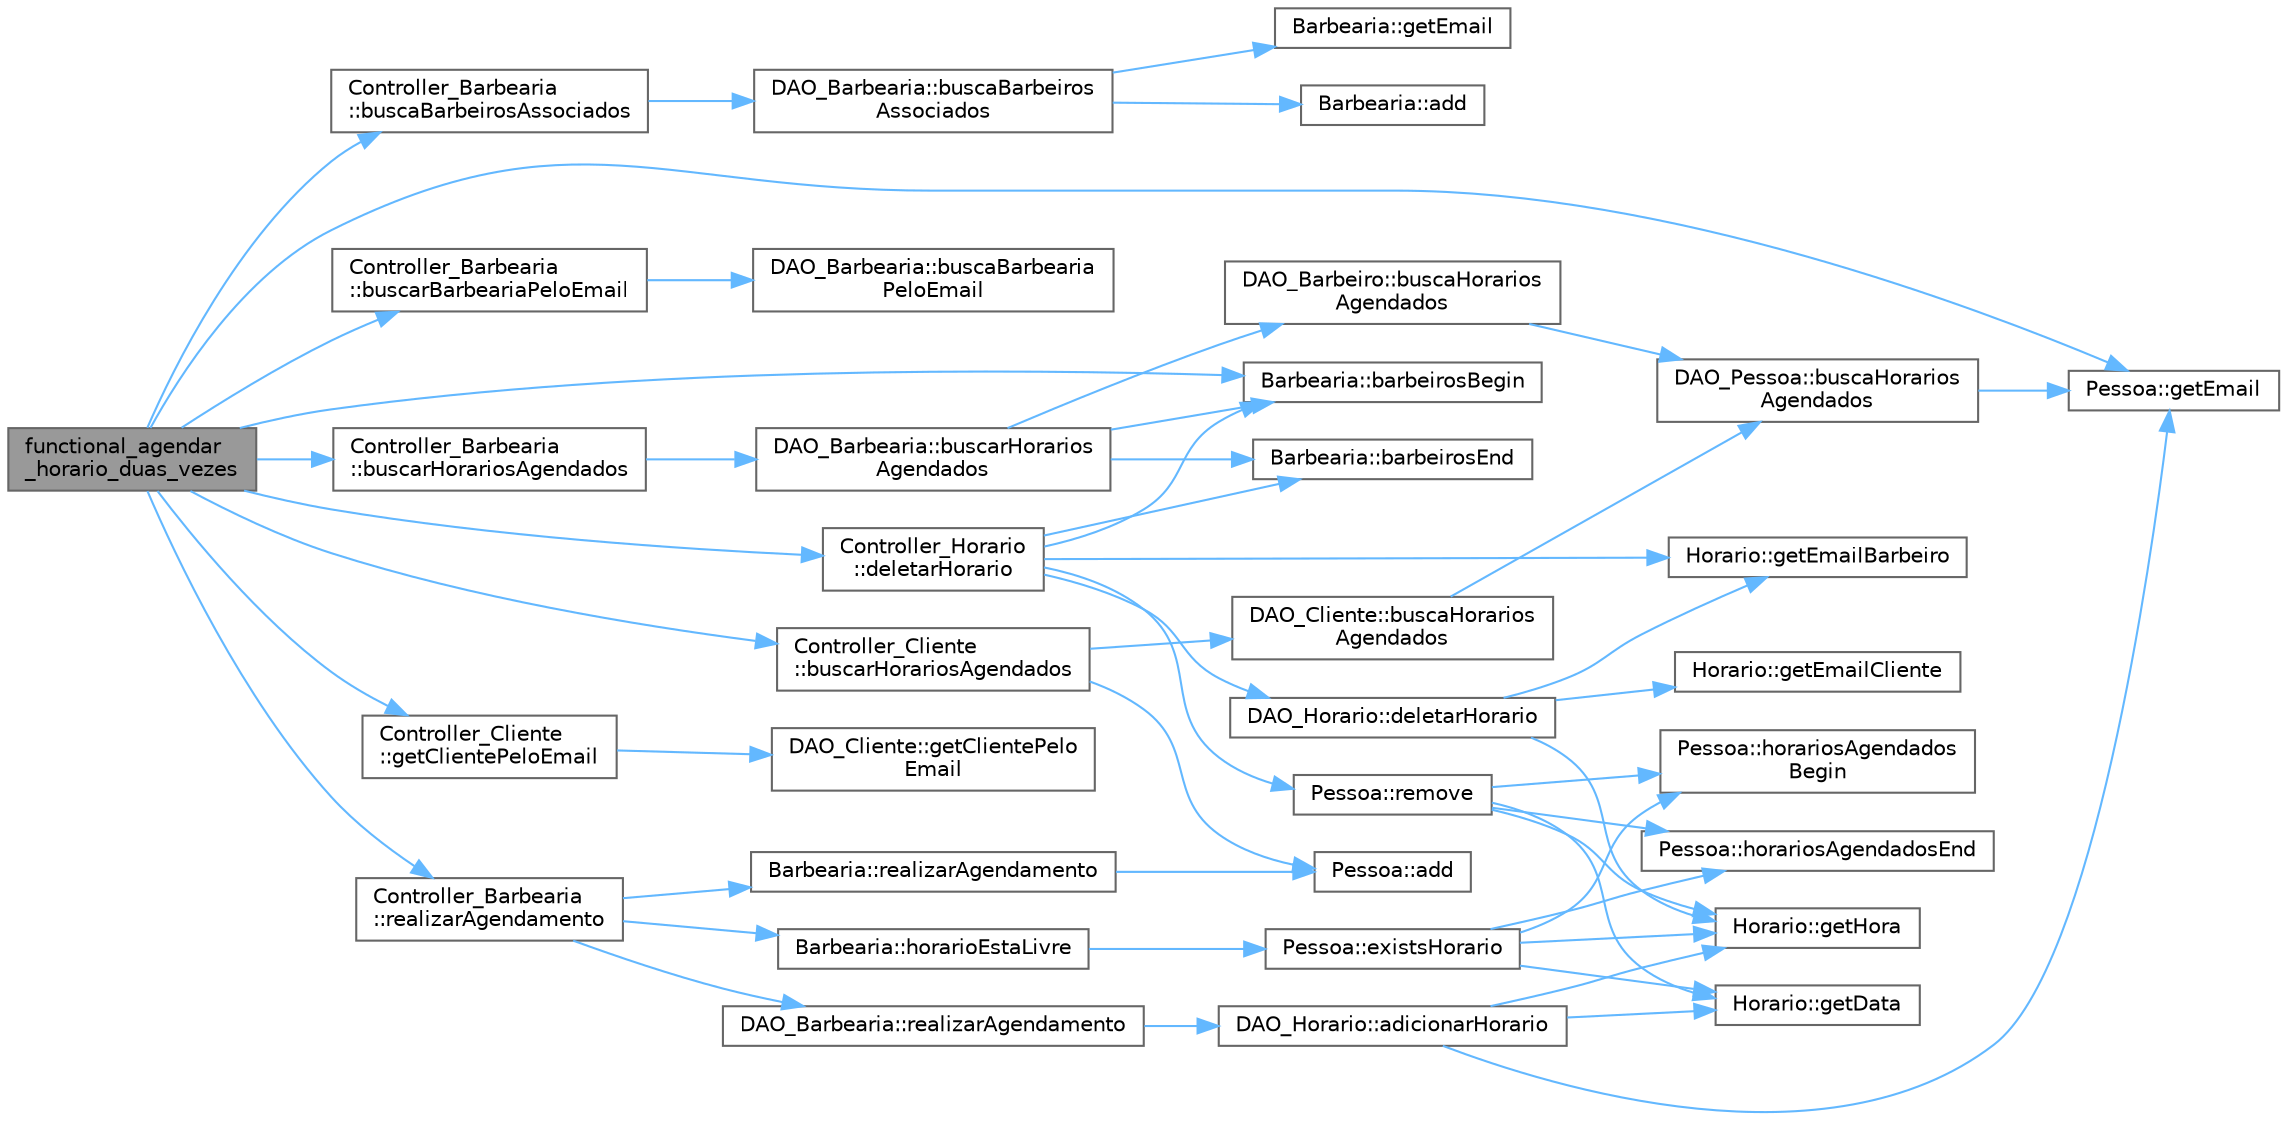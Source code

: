 digraph "functional_agendar_horario_duas_vezes"
{
 // LATEX_PDF_SIZE
  bgcolor="transparent";
  edge [fontname=Helvetica,fontsize=10,labelfontname=Helvetica,labelfontsize=10];
  node [fontname=Helvetica,fontsize=10,shape=box,height=0.2,width=0.4];
  rankdir="LR";
  Node1 [id="Node000001",label="functional_agendar\l_horario_duas_vezes",height=0.2,width=0.4,color="gray40", fillcolor="grey60", style="filled", fontcolor="black",tooltip=" "];
  Node1 -> Node2 [id="edge1_Node000001_Node000002",color="steelblue1",style="solid",tooltip=" "];
  Node2 [id="Node000002",label="Barbearia::barbeirosBegin",height=0.2,width=0.4,color="grey40", fillcolor="white", style="filled",URL="$class_barbearia.html#a09b6abc054a76d7db8f1558ebf914885",tooltip=" "];
  Node1 -> Node3 [id="edge2_Node000001_Node000003",color="steelblue1",style="solid",tooltip=" "];
  Node3 [id="Node000003",label="Controller_Barbearia\l::buscaBarbeirosAssociados",height=0.2,width=0.4,color="grey40", fillcolor="white", style="filled",URL="$class_controller___barbearia.html#ac3dddaa12b66e142b3cb0bcf0f8b97d5",tooltip="Busca os barbeiros associados a uma barbearia."];
  Node3 -> Node4 [id="edge3_Node000003_Node000004",color="steelblue1",style="solid",tooltip=" "];
  Node4 [id="Node000004",label="DAO_Barbearia::buscaBarbeiros\lAssociados",height=0.2,width=0.4,color="grey40", fillcolor="white", style="filled",URL="$class_d_a_o___barbearia.html#abe1704f6784a4f1a6872bf6f645ed7b0",tooltip="Busca os barbeiros associados a uma barbearia."];
  Node4 -> Node5 [id="edge4_Node000004_Node000005",color="steelblue1",style="solid",tooltip=" "];
  Node5 [id="Node000005",label="Barbearia::add",height=0.2,width=0.4,color="grey40", fillcolor="white", style="filled",URL="$class_barbearia.html#ac91091fe07d6c4ce27c7dc42eb7c08b4",tooltip=" "];
  Node4 -> Node6 [id="edge5_Node000004_Node000006",color="steelblue1",style="solid",tooltip=" "];
  Node6 [id="Node000006",label="Barbearia::getEmail",height=0.2,width=0.4,color="grey40", fillcolor="white", style="filled",URL="$class_barbearia.html#a738c06dff340fdf090f39b2d8752f768",tooltip=" "];
  Node1 -> Node7 [id="edge6_Node000001_Node000007",color="steelblue1",style="solid",tooltip=" "];
  Node7 [id="Node000007",label="Controller_Barbearia\l::buscarBarbeariaPeloEmail",height=0.2,width=0.4,color="grey40", fillcolor="white", style="filled",URL="$class_controller___barbearia.html#aa4391f27313c42f55b37af15d640ee97",tooltip="Busca uma barbearia pelo email."];
  Node7 -> Node8 [id="edge7_Node000007_Node000008",color="steelblue1",style="solid",tooltip=" "];
  Node8 [id="Node000008",label="DAO_Barbearia::buscaBarbearia\lPeloEmail",height=0.2,width=0.4,color="grey40", fillcolor="white", style="filled",URL="$class_d_a_o___barbearia.html#a6ac094d11f5e60923974fe4b4761a3ad",tooltip="Busca uma barbearia pelo email."];
  Node1 -> Node9 [id="edge8_Node000001_Node000009",color="steelblue1",style="solid",tooltip=" "];
  Node9 [id="Node000009",label="Controller_Barbearia\l::buscarHorariosAgendados",height=0.2,width=0.4,color="grey40", fillcolor="white", style="filled",URL="$class_controller___barbearia.html#a8aa9f18fcb46c15e3cfb65e42bcb27c5",tooltip="Busca os horários agendados de uma barbearia."];
  Node9 -> Node10 [id="edge9_Node000009_Node000010",color="steelblue1",style="solid",tooltip=" "];
  Node10 [id="Node000010",label="DAO_Barbearia::buscarHorarios\lAgendados",height=0.2,width=0.4,color="grey40", fillcolor="white", style="filled",URL="$class_d_a_o___barbearia.html#a84523769ecd5f50f0ffeda3044129d9a",tooltip="Busca os horários agendados de todos os barbeiros associados à barbearia."];
  Node10 -> Node2 [id="edge10_Node000010_Node000002",color="steelblue1",style="solid",tooltip=" "];
  Node10 -> Node11 [id="edge11_Node000010_Node000011",color="steelblue1",style="solid",tooltip=" "];
  Node11 [id="Node000011",label="Barbearia::barbeirosEnd",height=0.2,width=0.4,color="grey40", fillcolor="white", style="filled",URL="$class_barbearia.html#abbcb6bd01615521f2cb86424c1247399",tooltip=" "];
  Node10 -> Node12 [id="edge12_Node000010_Node000012",color="steelblue1",style="solid",tooltip=" "];
  Node12 [id="Node000012",label="DAO_Barbeiro::buscaHorarios\lAgendados",height=0.2,width=0.4,color="grey40", fillcolor="white", style="filled",URL="$class_d_a_o___barbeiro.html#a95920097790e693f7321c7dddd759b52",tooltip="Busca os horários agendados para um barbeiro."];
  Node12 -> Node13 [id="edge13_Node000012_Node000013",color="steelblue1",style="solid",tooltip=" "];
  Node13 [id="Node000013",label="DAO_Pessoa::buscaHorarios\lAgendados",height=0.2,width=0.4,color="grey40", fillcolor="white", style="filled",URL="$class_d_a_o___pessoa.html#acc6e07363832c3a5eb265d155325ebf2",tooltip="Busca os horários agendados para uma pessoa."];
  Node13 -> Node14 [id="edge14_Node000013_Node000014",color="steelblue1",style="solid",tooltip=" "];
  Node14 [id="Node000014",label="Pessoa::getEmail",height=0.2,width=0.4,color="grey40", fillcolor="white", style="filled",URL="$class_pessoa.html#a0fe937f9358dd92f73441c3288e46500",tooltip=" "];
  Node1 -> Node15 [id="edge15_Node000001_Node000015",color="steelblue1",style="solid",tooltip=" "];
  Node15 [id="Node000015",label="Controller_Cliente\l::buscarHorariosAgendados",height=0.2,width=0.4,color="grey40", fillcolor="white", style="filled",URL="$class_controller___cliente.html#a2772ed4f7f2b21791238163b16aa80f0",tooltip="Busca os horários agendados para um cliente."];
  Node15 -> Node16 [id="edge16_Node000015_Node000016",color="steelblue1",style="solid",tooltip=" "];
  Node16 [id="Node000016",label="Pessoa::add",height=0.2,width=0.4,color="grey40", fillcolor="white", style="filled",URL="$class_pessoa.html#a69d7d032ce6b9ea847f5ced8a9abefc3",tooltip="Adiciona um horário à lista de horários agendados."];
  Node15 -> Node17 [id="edge17_Node000015_Node000017",color="steelblue1",style="solid",tooltip=" "];
  Node17 [id="Node000017",label="DAO_Cliente::buscaHorarios\lAgendados",height=0.2,width=0.4,color="grey40", fillcolor="white", style="filled",URL="$class_d_a_o___cliente.html#a8385614920c4b4aee3a5ab2bb963eff5",tooltip="Busca os horários agendados para um cliente."];
  Node17 -> Node13 [id="edge18_Node000017_Node000013",color="steelblue1",style="solid",tooltip=" "];
  Node1 -> Node18 [id="edge19_Node000001_Node000018",color="steelblue1",style="solid",tooltip=" "];
  Node18 [id="Node000018",label="Controller_Horario\l::deletarHorario",height=0.2,width=0.4,color="grey40", fillcolor="white", style="filled",URL="$class_controller___horario.html#a2c6d77f6089fc044c81c360886246dc4",tooltip=" "];
  Node18 -> Node2 [id="edge20_Node000018_Node000002",color="steelblue1",style="solid",tooltip=" "];
  Node18 -> Node11 [id="edge21_Node000018_Node000011",color="steelblue1",style="solid",tooltip=" "];
  Node18 -> Node19 [id="edge22_Node000018_Node000019",color="steelblue1",style="solid",tooltip=" "];
  Node19 [id="Node000019",label="DAO_Horario::deletarHorario",height=0.2,width=0.4,color="grey40", fillcolor="white", style="filled",URL="$class_d_a_o___horario.html#a90a269426f57dfac32f73fdc41526670",tooltip=" "];
  Node19 -> Node20 [id="edge23_Node000019_Node000020",color="steelblue1",style="solid",tooltip=" "];
  Node20 [id="Node000020",label="Horario::getEmailBarbeiro",height=0.2,width=0.4,color="grey40", fillcolor="white", style="filled",URL="$class_horario.html#abc3c3d3e02474060f1864d14872221bf",tooltip="Getter para o atributo email_barbeiro."];
  Node19 -> Node21 [id="edge24_Node000019_Node000021",color="steelblue1",style="solid",tooltip=" "];
  Node21 [id="Node000021",label="Horario::getEmailCliente",height=0.2,width=0.4,color="grey40", fillcolor="white", style="filled",URL="$class_horario.html#ab115f048d12f0d46f92c2fc3e1faa5e9",tooltip="Getter para o atributo email_cliente."];
  Node19 -> Node22 [id="edge25_Node000019_Node000022",color="steelblue1",style="solid",tooltip=" "];
  Node22 [id="Node000022",label="Horario::getHora",height=0.2,width=0.4,color="grey40", fillcolor="white", style="filled",URL="$class_horario.html#a07a4aec4ebeab8637ab670a4a2747158",tooltip="Getter para o atributo hora."];
  Node18 -> Node20 [id="edge26_Node000018_Node000020",color="steelblue1",style="solid",tooltip=" "];
  Node18 -> Node23 [id="edge27_Node000018_Node000023",color="steelblue1",style="solid",tooltip=" "];
  Node23 [id="Node000023",label="Pessoa::remove",height=0.2,width=0.4,color="grey40", fillcolor="white", style="filled",URL="$class_pessoa.html#a2b49ee65a77e757aad181e7a6d55adfd",tooltip="Remove um horário da lista de horários agendados."];
  Node23 -> Node24 [id="edge28_Node000023_Node000024",color="steelblue1",style="solid",tooltip=" "];
  Node24 [id="Node000024",label="Horario::getData",height=0.2,width=0.4,color="grey40", fillcolor="white", style="filled",URL="$class_horario.html#aadb59554ffae0bfd66e75f1c1d607f7c",tooltip="Getter para o atributo data."];
  Node23 -> Node22 [id="edge29_Node000023_Node000022",color="steelblue1",style="solid",tooltip=" "];
  Node23 -> Node25 [id="edge30_Node000023_Node000025",color="steelblue1",style="solid",tooltip=" "];
  Node25 [id="Node000025",label="Pessoa::horariosAgendados\lBegin",height=0.2,width=0.4,color="grey40", fillcolor="white", style="filled",URL="$class_pessoa.html#a2b15f3b2ffa585f0d8afae2ea20b7d42",tooltip=" "];
  Node23 -> Node26 [id="edge31_Node000023_Node000026",color="steelblue1",style="solid",tooltip=" "];
  Node26 [id="Node000026",label="Pessoa::horariosAgendadosEnd",height=0.2,width=0.4,color="grey40", fillcolor="white", style="filled",URL="$class_pessoa.html#a2a476cb77e351421f997f6f6c3952b56",tooltip=" "];
  Node1 -> Node27 [id="edge32_Node000001_Node000027",color="steelblue1",style="solid",tooltip=" "];
  Node27 [id="Node000027",label="Controller_Cliente\l::getClientePeloEmail",height=0.2,width=0.4,color="grey40", fillcolor="white", style="filled",URL="$class_controller___cliente.html#a430b1b15e43e946fa30a01ccb214f011",tooltip="Obtém um objeto Cliente pelo email."];
  Node27 -> Node28 [id="edge33_Node000027_Node000028",color="steelblue1",style="solid",tooltip=" "];
  Node28 [id="Node000028",label="DAO_Cliente::getClientePelo\lEmail",height=0.2,width=0.4,color="grey40", fillcolor="white", style="filled",URL="$class_d_a_o___cliente.html#a84c8757d33e52dbb6a8c7393770a011a",tooltip="Obtém um objeto Cliente pelo email."];
  Node1 -> Node14 [id="edge34_Node000001_Node000014",color="steelblue1",style="solid",tooltip=" "];
  Node1 -> Node29 [id="edge35_Node000001_Node000029",color="steelblue1",style="solid",tooltip=" "];
  Node29 [id="Node000029",label="Controller_Barbearia\l::realizarAgendamento",height=0.2,width=0.4,color="grey40", fillcolor="white", style="filled",URL="$class_controller___barbearia.html#a3565f4de6f990ef61b1d4b843187225b",tooltip="Realiza o agendamento de um horário na barbearia."];
  Node29 -> Node30 [id="edge36_Node000029_Node000030",color="steelblue1",style="solid",tooltip=" "];
  Node30 [id="Node000030",label="Barbearia::horarioEstaLivre",height=0.2,width=0.4,color="grey40", fillcolor="white", style="filled",URL="$class_barbearia.html#a05da273e2e266b0c653b6ddd69678a70",tooltip="Verifica se o horário desejado está disponível."];
  Node30 -> Node31 [id="edge37_Node000030_Node000031",color="steelblue1",style="solid",tooltip=" "];
  Node31 [id="Node000031",label="Pessoa::existsHorario",height=0.2,width=0.4,color="grey40", fillcolor="white", style="filled",URL="$class_pessoa.html#aa9e1353cb831dd106b37429f3e446679",tooltip="Verifica se um horário já está na lista de horários agendados."];
  Node31 -> Node24 [id="edge38_Node000031_Node000024",color="steelblue1",style="solid",tooltip=" "];
  Node31 -> Node22 [id="edge39_Node000031_Node000022",color="steelblue1",style="solid",tooltip=" "];
  Node31 -> Node25 [id="edge40_Node000031_Node000025",color="steelblue1",style="solid",tooltip=" "];
  Node31 -> Node26 [id="edge41_Node000031_Node000026",color="steelblue1",style="solid",tooltip=" "];
  Node29 -> Node32 [id="edge42_Node000029_Node000032",color="steelblue1",style="solid",tooltip=" "];
  Node32 [id="Node000032",label="DAO_Barbearia::realizarAgendamento",height=0.2,width=0.4,color="grey40", fillcolor="white", style="filled",URL="$class_d_a_o___barbearia.html#a626bc69f87b9c5e87a5f6e97237b5b35",tooltip="Realiza o agendamento de um horário na barbearia."];
  Node32 -> Node33 [id="edge43_Node000032_Node000033",color="steelblue1",style="solid",tooltip=" "];
  Node33 [id="Node000033",label="DAO_Horario::adicionarHorario",height=0.2,width=0.4,color="grey40", fillcolor="white", style="filled",URL="$class_d_a_o___horario.html#a723fde596babefe1320a5bbd26aa7714",tooltip=" "];
  Node33 -> Node24 [id="edge44_Node000033_Node000024",color="steelblue1",style="solid",tooltip=" "];
  Node33 -> Node14 [id="edge45_Node000033_Node000014",color="steelblue1",style="solid",tooltip=" "];
  Node33 -> Node22 [id="edge46_Node000033_Node000022",color="steelblue1",style="solid",tooltip=" "];
  Node29 -> Node34 [id="edge47_Node000029_Node000034",color="steelblue1",style="solid",tooltip=" "];
  Node34 [id="Node000034",label="Barbearia::realizarAgendamento",height=0.2,width=0.4,color="grey40", fillcolor="white", style="filled",URL="$class_barbearia.html#ab858b840cab5d3f22e0a5328a88d3dbd",tooltip=" "];
  Node34 -> Node16 [id="edge48_Node000034_Node000016",color="steelblue1",style="solid",tooltip=" "];
}
